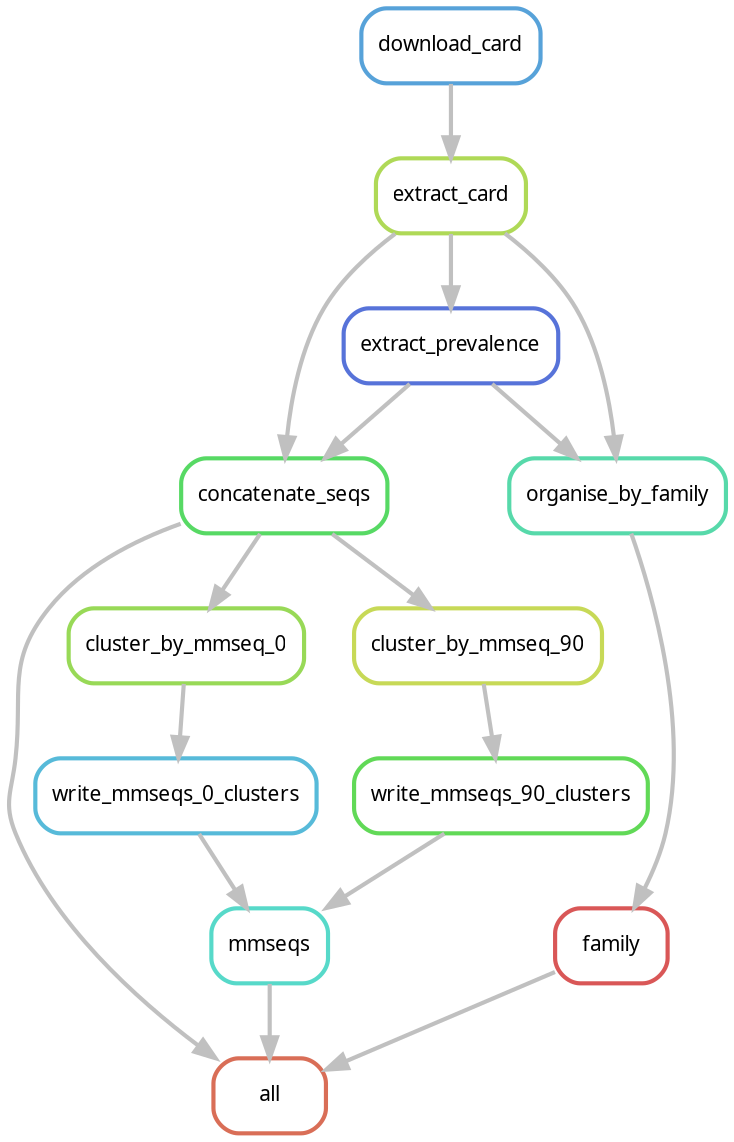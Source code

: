 digraph snakemake_dag {
    graph[bgcolor=white, margin=0];
    node[shape=box, style=rounded, fontname=sans,                 fontsize=10, penwidth=2];
    edge[penwidth=2, color=grey];
	0[label = "all", color = "0.03 0.6 0.85", style="rounded"];
	1[label = "concatenate_seqs", color = "0.35 0.6 0.85", style="rounded"];
	2[label = "extract_card", color = "0.22 0.6 0.85", style="rounded"];
	3[label = "download_card", color = "0.57 0.6 0.85", style="rounded"];
	4[label = "extract_prevalence", color = "0.63 0.6 0.85", style="rounded"];
	5[label = "organise_by_family", color = "0.44 0.6 0.85", style="rounded"];
	6[label = "write_mmseqs_0_clusters", color = "0.54 0.6 0.85", style="rounded"];
	7[label = "cluster_by_mmseq_0", color = "0.25 0.6 0.85", style="rounded"];
	8[label = "write_mmseqs_90_clusters", color = "0.32 0.6 0.85", style="rounded"];
	9[label = "cluster_by_mmseq_90", color = "0.19 0.6 0.85", style="rounded"];
	10[label = "family", color = "0.00 0.6 0.85", style="rounded"];
	11[label = "mmseqs", color = "0.48 0.6 0.85", style="rounded"];
	1 -> 0
	10 -> 0
	11 -> 0
	2 -> 1
	4 -> 1
	3 -> 2
	2 -> 4
	2 -> 5
	4 -> 5
	7 -> 6
	1 -> 7
	9 -> 8
	1 -> 9
	5 -> 10
	6 -> 11
	8 -> 11
}            
